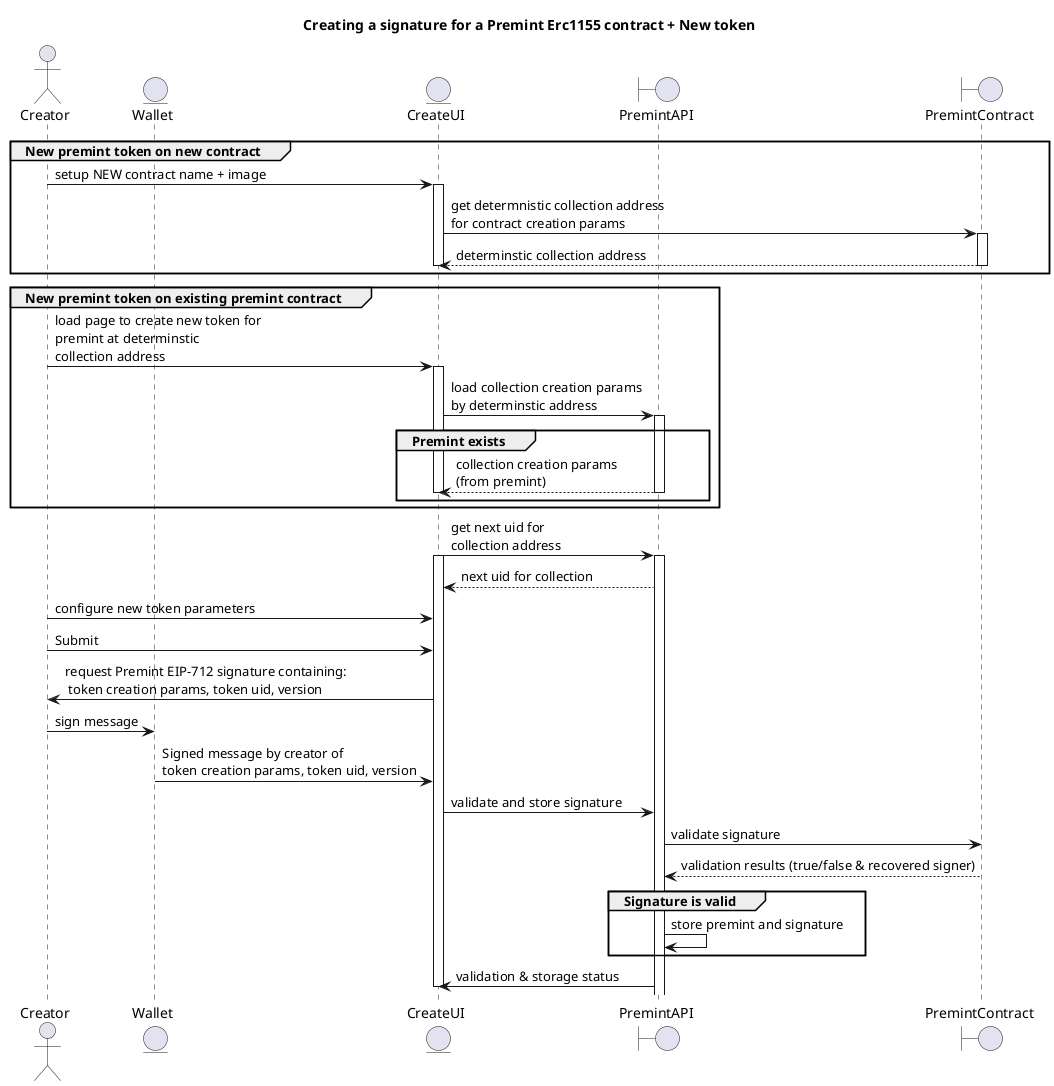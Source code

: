 @startuml

title Creating a signature for a Premint Erc1155 contract + New token

actor Creator
entity Wallet
entity CreateUI
boundary PremintAPI
boundary PremintContract

Group New premint token on new contract
  
  Creator -> CreateUI: setup NEW contract name + image
  activate CreateUI
  CreateUI -> PremintContract: get determnistic collection address\nfor contract creation params
  activate PremintContract
  PremintContract --> CreateUI: determinstic collection address
  deactivate CreateUI
  deactivate PremintContract

end

Group New premint token on existing premint contract

  Creator -> CreateUI: load page to create new token for\npremint at determinstic\ncollection address 
  activate CreateUI
  CreateUI -> PremintAPI: load collection creation params\nby determinstic address
  activate PremintAPI

  Group Premint exists
    PremintAPI --> CreateUI: collection creation params\n(from premint)
    deactivate CreateUI
    deactivate PremintAPI
  end

end

CreateUI -> PremintAPI: get next uid for\ncollection address
activate CreateUI
activate PremintAPI
PremintAPI --> CreateUI: next uid for collection

Creator -> CreateUI: configure new token parameters
Creator -> CreateUI: Submit
CreateUI -> Creator: request Premint EIP-712 signature containing:\n token creation params, token uid, version
Creator -> Wallet: sign message
Wallet -> CreateUI: Signed message by creator of\ntoken creation params, token uid, version
CreateUI -> PremintAPI: validate and store signature
PremintAPI -> PremintContract: validate signature
PremintContract --> PremintAPI: validation results (true/false & recovered signer)

Group Signature is valid
  PremintAPI -> PremintAPI: store premint and signature

end

PremintAPI -> CreateUI: validation & storage status
deactivate CreateUI

@enduml